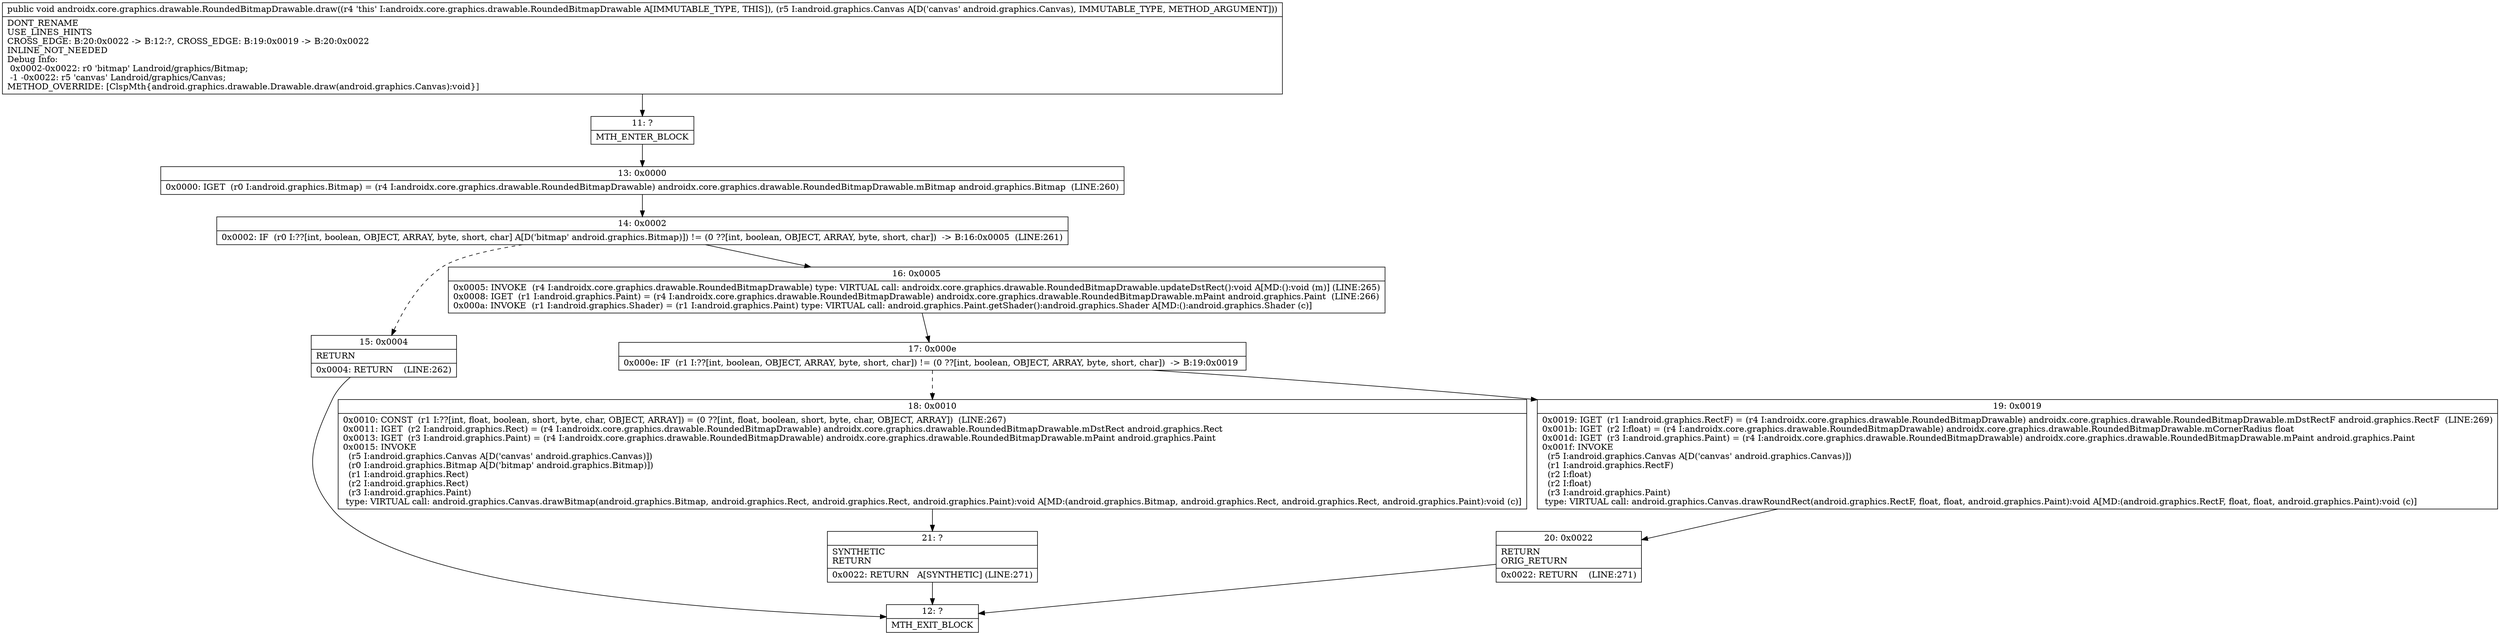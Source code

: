 digraph "CFG forandroidx.core.graphics.drawable.RoundedBitmapDrawable.draw(Landroid\/graphics\/Canvas;)V" {
Node_11 [shape=record,label="{11\:\ ?|MTH_ENTER_BLOCK\l}"];
Node_13 [shape=record,label="{13\:\ 0x0000|0x0000: IGET  (r0 I:android.graphics.Bitmap) = (r4 I:androidx.core.graphics.drawable.RoundedBitmapDrawable) androidx.core.graphics.drawable.RoundedBitmapDrawable.mBitmap android.graphics.Bitmap  (LINE:260)\l}"];
Node_14 [shape=record,label="{14\:\ 0x0002|0x0002: IF  (r0 I:??[int, boolean, OBJECT, ARRAY, byte, short, char] A[D('bitmap' android.graphics.Bitmap)]) != (0 ??[int, boolean, OBJECT, ARRAY, byte, short, char])  \-\> B:16:0x0005  (LINE:261)\l}"];
Node_15 [shape=record,label="{15\:\ 0x0004|RETURN\l|0x0004: RETURN    (LINE:262)\l}"];
Node_12 [shape=record,label="{12\:\ ?|MTH_EXIT_BLOCK\l}"];
Node_16 [shape=record,label="{16\:\ 0x0005|0x0005: INVOKE  (r4 I:androidx.core.graphics.drawable.RoundedBitmapDrawable) type: VIRTUAL call: androidx.core.graphics.drawable.RoundedBitmapDrawable.updateDstRect():void A[MD:():void (m)] (LINE:265)\l0x0008: IGET  (r1 I:android.graphics.Paint) = (r4 I:androidx.core.graphics.drawable.RoundedBitmapDrawable) androidx.core.graphics.drawable.RoundedBitmapDrawable.mPaint android.graphics.Paint  (LINE:266)\l0x000a: INVOKE  (r1 I:android.graphics.Shader) = (r1 I:android.graphics.Paint) type: VIRTUAL call: android.graphics.Paint.getShader():android.graphics.Shader A[MD:():android.graphics.Shader (c)]\l}"];
Node_17 [shape=record,label="{17\:\ 0x000e|0x000e: IF  (r1 I:??[int, boolean, OBJECT, ARRAY, byte, short, char]) != (0 ??[int, boolean, OBJECT, ARRAY, byte, short, char])  \-\> B:19:0x0019 \l}"];
Node_18 [shape=record,label="{18\:\ 0x0010|0x0010: CONST  (r1 I:??[int, float, boolean, short, byte, char, OBJECT, ARRAY]) = (0 ??[int, float, boolean, short, byte, char, OBJECT, ARRAY])  (LINE:267)\l0x0011: IGET  (r2 I:android.graphics.Rect) = (r4 I:androidx.core.graphics.drawable.RoundedBitmapDrawable) androidx.core.graphics.drawable.RoundedBitmapDrawable.mDstRect android.graphics.Rect \l0x0013: IGET  (r3 I:android.graphics.Paint) = (r4 I:androidx.core.graphics.drawable.RoundedBitmapDrawable) androidx.core.graphics.drawable.RoundedBitmapDrawable.mPaint android.graphics.Paint \l0x0015: INVOKE  \l  (r5 I:android.graphics.Canvas A[D('canvas' android.graphics.Canvas)])\l  (r0 I:android.graphics.Bitmap A[D('bitmap' android.graphics.Bitmap)])\l  (r1 I:android.graphics.Rect)\l  (r2 I:android.graphics.Rect)\l  (r3 I:android.graphics.Paint)\l type: VIRTUAL call: android.graphics.Canvas.drawBitmap(android.graphics.Bitmap, android.graphics.Rect, android.graphics.Rect, android.graphics.Paint):void A[MD:(android.graphics.Bitmap, android.graphics.Rect, android.graphics.Rect, android.graphics.Paint):void (c)]\l}"];
Node_21 [shape=record,label="{21\:\ ?|SYNTHETIC\lRETURN\l|0x0022: RETURN   A[SYNTHETIC] (LINE:271)\l}"];
Node_19 [shape=record,label="{19\:\ 0x0019|0x0019: IGET  (r1 I:android.graphics.RectF) = (r4 I:androidx.core.graphics.drawable.RoundedBitmapDrawable) androidx.core.graphics.drawable.RoundedBitmapDrawable.mDstRectF android.graphics.RectF  (LINE:269)\l0x001b: IGET  (r2 I:float) = (r4 I:androidx.core.graphics.drawable.RoundedBitmapDrawable) androidx.core.graphics.drawable.RoundedBitmapDrawable.mCornerRadius float \l0x001d: IGET  (r3 I:android.graphics.Paint) = (r4 I:androidx.core.graphics.drawable.RoundedBitmapDrawable) androidx.core.graphics.drawable.RoundedBitmapDrawable.mPaint android.graphics.Paint \l0x001f: INVOKE  \l  (r5 I:android.graphics.Canvas A[D('canvas' android.graphics.Canvas)])\l  (r1 I:android.graphics.RectF)\l  (r2 I:float)\l  (r2 I:float)\l  (r3 I:android.graphics.Paint)\l type: VIRTUAL call: android.graphics.Canvas.drawRoundRect(android.graphics.RectF, float, float, android.graphics.Paint):void A[MD:(android.graphics.RectF, float, float, android.graphics.Paint):void (c)]\l}"];
Node_20 [shape=record,label="{20\:\ 0x0022|RETURN\lORIG_RETURN\l|0x0022: RETURN    (LINE:271)\l}"];
MethodNode[shape=record,label="{public void androidx.core.graphics.drawable.RoundedBitmapDrawable.draw((r4 'this' I:androidx.core.graphics.drawable.RoundedBitmapDrawable A[IMMUTABLE_TYPE, THIS]), (r5 I:android.graphics.Canvas A[D('canvas' android.graphics.Canvas), IMMUTABLE_TYPE, METHOD_ARGUMENT]))  | DONT_RENAME\lUSE_LINES_HINTS\lCROSS_EDGE: B:20:0x0022 \-\> B:12:?, CROSS_EDGE: B:19:0x0019 \-\> B:20:0x0022\lINLINE_NOT_NEEDED\lDebug Info:\l  0x0002\-0x0022: r0 'bitmap' Landroid\/graphics\/Bitmap;\l  \-1 \-0x0022: r5 'canvas' Landroid\/graphics\/Canvas;\lMETHOD_OVERRIDE: [ClspMth\{android.graphics.drawable.Drawable.draw(android.graphics.Canvas):void\}]\l}"];
MethodNode -> Node_11;Node_11 -> Node_13;
Node_13 -> Node_14;
Node_14 -> Node_15[style=dashed];
Node_14 -> Node_16;
Node_15 -> Node_12;
Node_16 -> Node_17;
Node_17 -> Node_18[style=dashed];
Node_17 -> Node_19;
Node_18 -> Node_21;
Node_21 -> Node_12;
Node_19 -> Node_20;
Node_20 -> Node_12;
}

